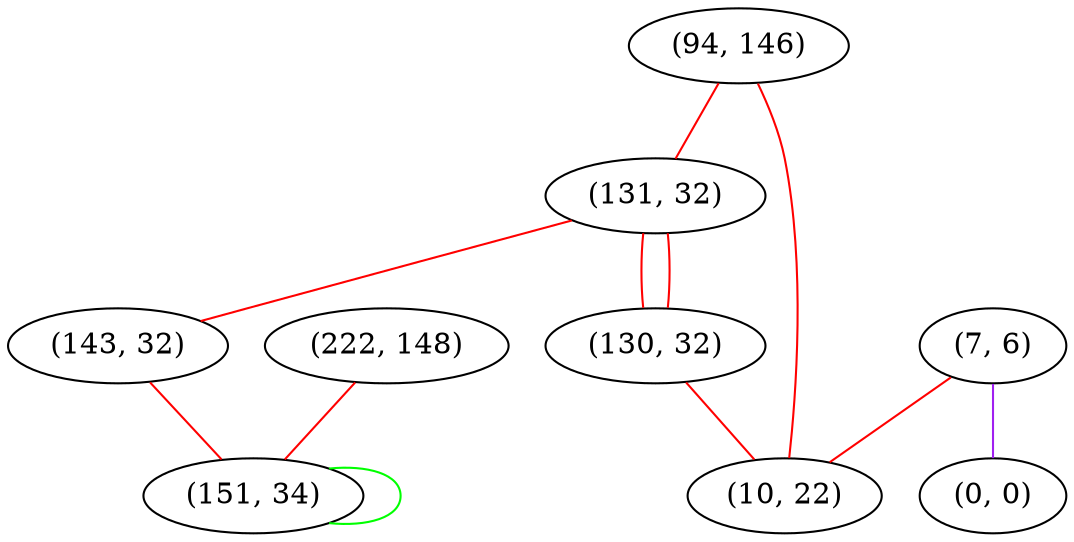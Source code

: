 graph "" {
"(94, 146)";
"(131, 32)";
"(222, 148)";
"(7, 6)";
"(143, 32)";
"(151, 34)";
"(130, 32)";
"(0, 0)";
"(10, 22)";
"(94, 146)" -- "(131, 32)"  [color=red, key=0, weight=1];
"(94, 146)" -- "(10, 22)"  [color=red, key=0, weight=1];
"(131, 32)" -- "(130, 32)"  [color=red, key=0, weight=1];
"(131, 32)" -- "(130, 32)"  [color=red, key=1, weight=1];
"(131, 32)" -- "(143, 32)"  [color=red, key=0, weight=1];
"(222, 148)" -- "(151, 34)"  [color=red, key=0, weight=1];
"(7, 6)" -- "(10, 22)"  [color=red, key=0, weight=1];
"(7, 6)" -- "(0, 0)"  [color=purple, key=0, weight=4];
"(143, 32)" -- "(151, 34)"  [color=red, key=0, weight=1];
"(151, 34)" -- "(151, 34)"  [color=green, key=0, weight=2];
"(130, 32)" -- "(10, 22)"  [color=red, key=0, weight=1];
}
